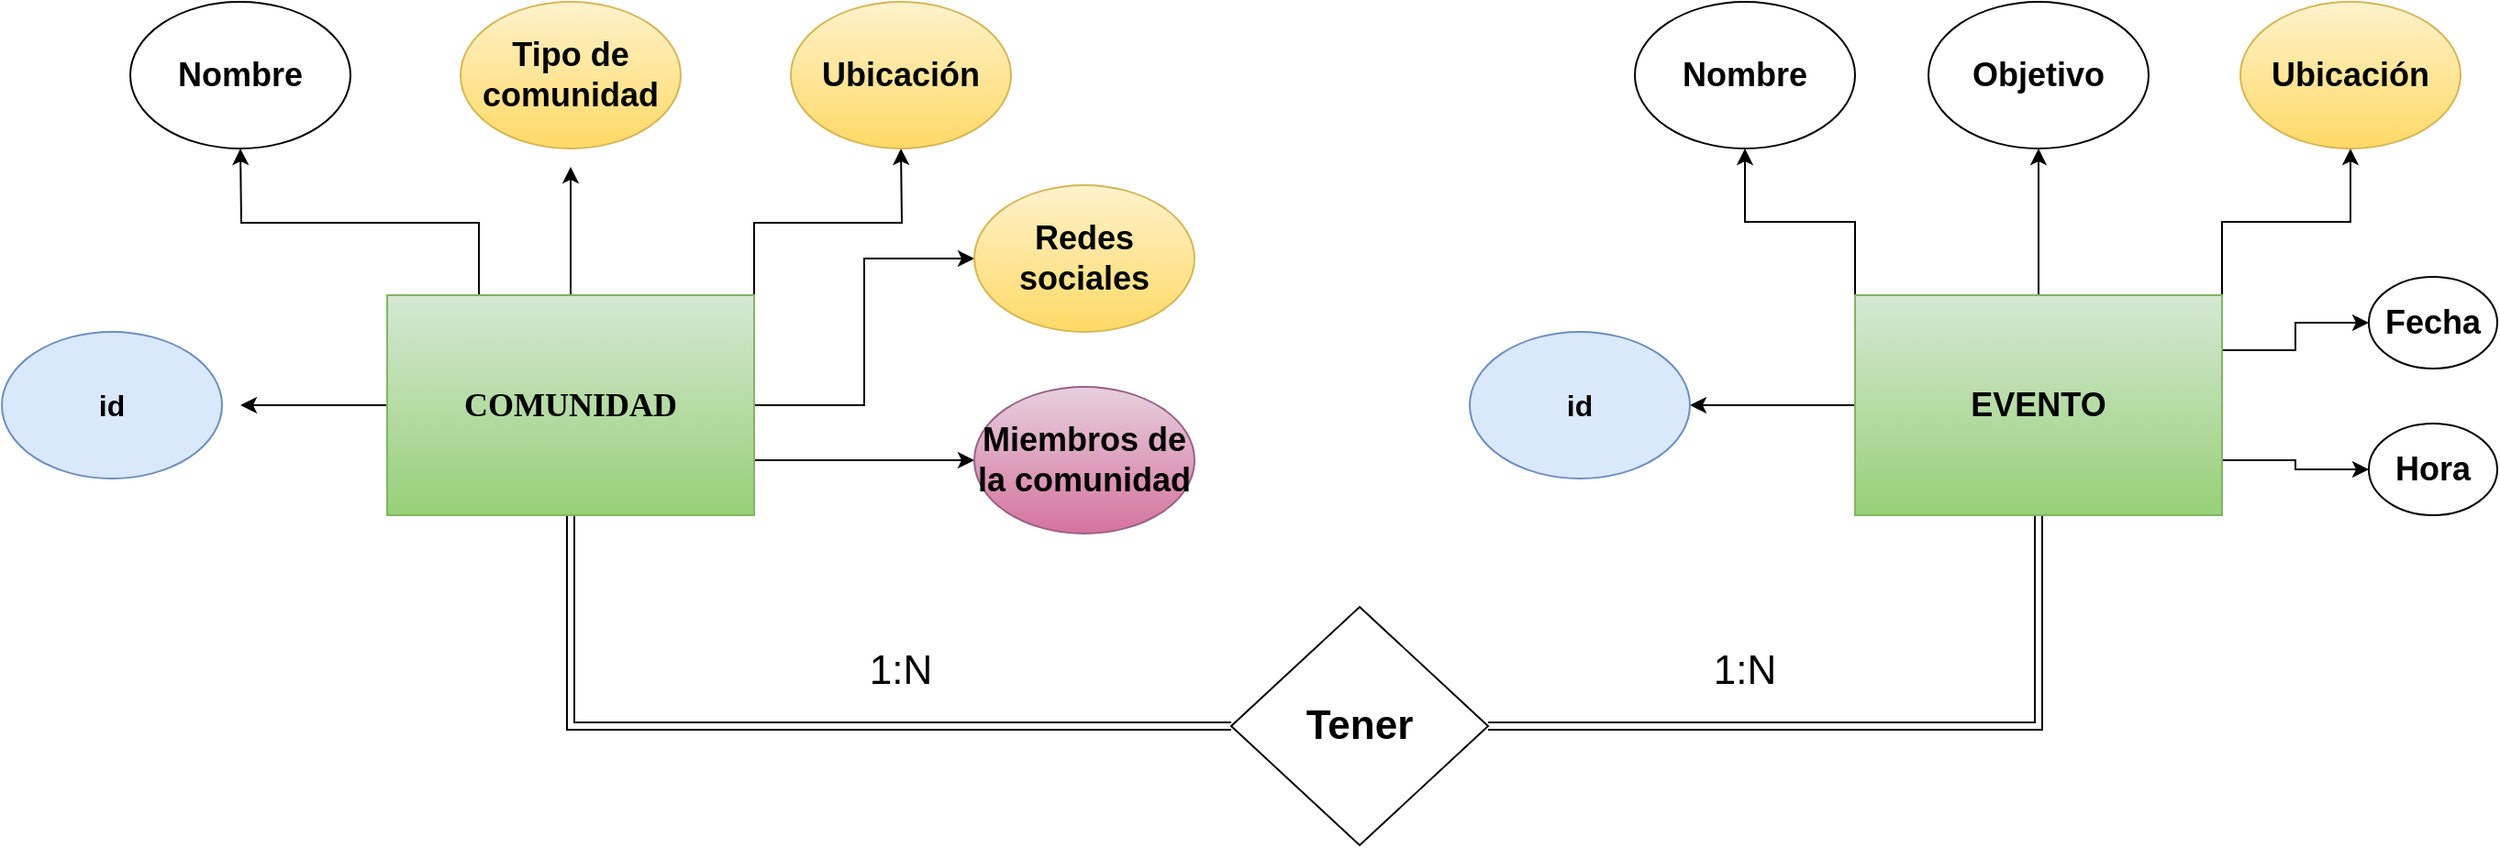 <mxfile version="17.1.2" type="github">
  <diagram id="3hMR1kG2Y_cvBGAczelS" name="Page-1">
    <mxGraphModel dx="1518" dy="1188" grid="1" gridSize="10" guides="1" tooltips="1" connect="1" arrows="1" fold="1" page="1" pageScale="1" pageWidth="1600" pageHeight="900" math="0" shadow="0">
      <root>
        <mxCell id="0" />
        <mxCell id="1" parent="0" />
        <mxCell id="z6NroQp7eWn7uBLg_rGb-3" value="" style="edgeStyle=orthogonalEdgeStyle;rounded=0;orthogonalLoop=1;jettySize=auto;html=1;fontFamily=Verdana;fontSize=16;" edge="1" parent="1" source="z6NroQp7eWn7uBLg_rGb-1">
          <mxGeometry relative="1" as="geometry">
            <mxPoint x="160" y="260" as="targetPoint" />
          </mxGeometry>
        </mxCell>
        <mxCell id="z6NroQp7eWn7uBLg_rGb-5" style="edgeStyle=orthogonalEdgeStyle;rounded=0;orthogonalLoop=1;jettySize=auto;html=1;exitX=0.25;exitY=0;exitDx=0;exitDy=0;fontFamily=Helvetica;fontSize=18;" edge="1" parent="1" source="z6NroQp7eWn7uBLg_rGb-1">
          <mxGeometry relative="1" as="geometry">
            <mxPoint x="160" y="120" as="targetPoint" />
          </mxGeometry>
        </mxCell>
        <mxCell id="z6NroQp7eWn7uBLg_rGb-7" style="edgeStyle=orthogonalEdgeStyle;rounded=0;orthogonalLoop=1;jettySize=auto;html=1;exitX=0.5;exitY=0;exitDx=0;exitDy=0;fontFamily=Helvetica;fontSize=18;" edge="1" parent="1" source="z6NroQp7eWn7uBLg_rGb-1">
          <mxGeometry relative="1" as="geometry">
            <mxPoint x="340" y="130" as="targetPoint" />
          </mxGeometry>
        </mxCell>
        <mxCell id="z6NroQp7eWn7uBLg_rGb-10" style="edgeStyle=orthogonalEdgeStyle;rounded=0;orthogonalLoop=1;jettySize=auto;html=1;exitX=1;exitY=0;exitDx=0;exitDy=0;fontFamily=Helvetica;fontSize=18;" edge="1" parent="1" source="z6NroQp7eWn7uBLg_rGb-1">
          <mxGeometry relative="1" as="geometry">
            <mxPoint x="520" y="120" as="targetPoint" />
          </mxGeometry>
        </mxCell>
        <mxCell id="z6NroQp7eWn7uBLg_rGb-12" style="edgeStyle=orthogonalEdgeStyle;rounded=0;orthogonalLoop=1;jettySize=auto;html=1;exitX=1;exitY=0.5;exitDx=0;exitDy=0;fontFamily=Helvetica;fontSize=18;" edge="1" parent="1" source="z6NroQp7eWn7uBLg_rGb-1" target="z6NroQp7eWn7uBLg_rGb-13">
          <mxGeometry relative="1" as="geometry">
            <mxPoint x="640" y="260" as="targetPoint" />
          </mxGeometry>
        </mxCell>
        <mxCell id="z6NroQp7eWn7uBLg_rGb-14" style="edgeStyle=orthogonalEdgeStyle;rounded=0;orthogonalLoop=1;jettySize=auto;html=1;exitX=1;exitY=0.75;exitDx=0;exitDy=0;fontFamily=Helvetica;fontSize=18;" edge="1" parent="1" source="z6NroQp7eWn7uBLg_rGb-1" target="z6NroQp7eWn7uBLg_rGb-15">
          <mxGeometry relative="1" as="geometry">
            <mxPoint x="340" y="400" as="targetPoint" />
          </mxGeometry>
        </mxCell>
        <mxCell id="z6NroQp7eWn7uBLg_rGb-35" style="edgeStyle=orthogonalEdgeStyle;rounded=0;orthogonalLoop=1;jettySize=auto;html=1;exitX=0.5;exitY=1;exitDx=0;exitDy=0;entryX=0;entryY=0.5;entryDx=0;entryDy=0;fontFamily=Helvetica;fontSize=22;shape=link;" edge="1" parent="1" source="z6NroQp7eWn7uBLg_rGb-1" target="z6NroQp7eWn7uBLg_rGb-34">
          <mxGeometry relative="1" as="geometry" />
        </mxCell>
        <mxCell id="z6NroQp7eWn7uBLg_rGb-1" value="&lt;h3 style=&quot;font-size: 18px&quot;&gt;&lt;font style=&quot;font-size: 18px&quot; face=&quot;Verdana&quot;&gt;COMUNIDAD&lt;/font&gt;&lt;br&gt;&lt;/h3&gt;" style="rounded=0;whiteSpace=wrap;html=1;fillColor=#d5e8d4;strokeColor=#82b366;gradientColor=#97d077;" vertex="1" parent="1">
          <mxGeometry x="240" y="200" width="200" height="120" as="geometry" />
        </mxCell>
        <mxCell id="z6NroQp7eWn7uBLg_rGb-4" value="id" style="ellipse;whiteSpace=wrap;fontFamily=Helvetica;fontSize=16;fontStyle=1;fillColor=#dae8fc;strokeColor=#6c8ebf;" vertex="1" parent="1">
          <mxGeometry x="30" y="220" width="120" height="80" as="geometry" />
        </mxCell>
        <mxCell id="z6NroQp7eWn7uBLg_rGb-6" value="&lt;b&gt;Nombre&lt;/b&gt;" style="ellipse;whiteSpace=wrap;html=1;fontFamily=Helvetica;fontSize=18;" vertex="1" parent="1">
          <mxGeometry x="100" y="40" width="120" height="80" as="geometry" />
        </mxCell>
        <mxCell id="z6NroQp7eWn7uBLg_rGb-9" value="&lt;b&gt;Tipo de comunidad&lt;/b&gt;" style="ellipse;whiteSpace=wrap;html=1;fontFamily=Helvetica;fontSize=18;fillColor=#fff2cc;strokeColor=#d6b656;gradientColor=#ffd966;" vertex="1" parent="1">
          <mxGeometry x="280" y="40" width="120" height="80" as="geometry" />
        </mxCell>
        <mxCell id="z6NroQp7eWn7uBLg_rGb-11" value="&lt;b&gt;Ubicación&lt;/b&gt;" style="ellipse;whiteSpace=wrap;html=1;fontFamily=Helvetica;fontSize=18;fillColor=#fff2cc;gradientColor=#ffd966;strokeColor=#d6b656;" vertex="1" parent="1">
          <mxGeometry x="460" y="40" width="120" height="80" as="geometry" />
        </mxCell>
        <mxCell id="z6NroQp7eWn7uBLg_rGb-13" value="&lt;b&gt;Redes sociales&lt;/b&gt;" style="ellipse;whiteSpace=wrap;html=1;fontFamily=Helvetica;fontSize=18;fillColor=#fff2cc;gradientColor=#ffd966;strokeColor=#d6b656;" vertex="1" parent="1">
          <mxGeometry x="560" y="140" width="120" height="80" as="geometry" />
        </mxCell>
        <mxCell id="z6NroQp7eWn7uBLg_rGb-15" value="&lt;b&gt;Miembros de la comunidad&lt;/b&gt;" style="ellipse;whiteSpace=wrap;html=1;fontFamily=Helvetica;fontSize=18;fillColor=#e6d0de;gradientColor=#d5739d;strokeColor=#996185;" vertex="1" parent="1">
          <mxGeometry x="560" y="250" width="120" height="80" as="geometry" />
        </mxCell>
        <mxCell id="z6NroQp7eWn7uBLg_rGb-20" style="edgeStyle=none;rounded=0;orthogonalLoop=1;jettySize=auto;html=1;exitX=0;exitY=0.5;exitDx=0;exitDy=0;entryX=1;entryY=0.5;entryDx=0;entryDy=0;fontFamily=Helvetica;fontSize=18;" edge="1" parent="1" source="z6NroQp7eWn7uBLg_rGb-18" target="z6NroQp7eWn7uBLg_rGb-19">
          <mxGeometry relative="1" as="geometry" />
        </mxCell>
        <mxCell id="z6NroQp7eWn7uBLg_rGb-22" style="edgeStyle=orthogonalEdgeStyle;rounded=0;orthogonalLoop=1;jettySize=auto;html=1;exitX=0;exitY=0;exitDx=0;exitDy=0;entryX=0.5;entryY=1;entryDx=0;entryDy=0;fontFamily=Helvetica;fontSize=18;" edge="1" parent="1" source="z6NroQp7eWn7uBLg_rGb-18" target="z6NroQp7eWn7uBLg_rGb-21">
          <mxGeometry relative="1" as="geometry" />
        </mxCell>
        <mxCell id="z6NroQp7eWn7uBLg_rGb-26" style="edgeStyle=orthogonalEdgeStyle;rounded=0;orthogonalLoop=1;jettySize=auto;html=1;exitX=0.5;exitY=0;exitDx=0;exitDy=0;entryX=0.5;entryY=1;entryDx=0;entryDy=0;fontFamily=Helvetica;fontSize=18;" edge="1" parent="1" source="z6NroQp7eWn7uBLg_rGb-18" target="z6NroQp7eWn7uBLg_rGb-23">
          <mxGeometry relative="1" as="geometry" />
        </mxCell>
        <mxCell id="z6NroQp7eWn7uBLg_rGb-28" style="edgeStyle=orthogonalEdgeStyle;rounded=0;orthogonalLoop=1;jettySize=auto;html=1;exitX=1;exitY=0;exitDx=0;exitDy=0;entryX=0.5;entryY=1;entryDx=0;entryDy=0;fontFamily=Helvetica;fontSize=18;" edge="1" parent="1" source="z6NroQp7eWn7uBLg_rGb-18" target="z6NroQp7eWn7uBLg_rGb-27">
          <mxGeometry relative="1" as="geometry" />
        </mxCell>
        <mxCell id="z6NroQp7eWn7uBLg_rGb-31" style="edgeStyle=orthogonalEdgeStyle;rounded=0;orthogonalLoop=1;jettySize=auto;html=1;exitX=1;exitY=0.25;exitDx=0;exitDy=0;entryX=0;entryY=0.5;entryDx=0;entryDy=0;fontFamily=Helvetica;fontSize=18;" edge="1" parent="1" source="z6NroQp7eWn7uBLg_rGb-18" target="z6NroQp7eWn7uBLg_rGb-29">
          <mxGeometry relative="1" as="geometry" />
        </mxCell>
        <mxCell id="z6NroQp7eWn7uBLg_rGb-32" style="edgeStyle=orthogonalEdgeStyle;rounded=0;orthogonalLoop=1;jettySize=auto;html=1;exitX=1;exitY=0.75;exitDx=0;exitDy=0;entryX=0;entryY=0.5;entryDx=0;entryDy=0;fontFamily=Helvetica;fontSize=18;" edge="1" parent="1" source="z6NroQp7eWn7uBLg_rGb-18" target="z6NroQp7eWn7uBLg_rGb-30">
          <mxGeometry relative="1" as="geometry" />
        </mxCell>
        <mxCell id="z6NroQp7eWn7uBLg_rGb-36" style="edgeStyle=orthogonalEdgeStyle;rounded=0;orthogonalLoop=1;jettySize=auto;html=1;exitX=0.5;exitY=1;exitDx=0;exitDy=0;entryX=1;entryY=0.5;entryDx=0;entryDy=0;fontFamily=Helvetica;fontSize=22;shape=link;" edge="1" parent="1" source="z6NroQp7eWn7uBLg_rGb-18" target="z6NroQp7eWn7uBLg_rGb-34">
          <mxGeometry relative="1" as="geometry" />
        </mxCell>
        <mxCell id="z6NroQp7eWn7uBLg_rGb-18" value="&lt;h3 style=&quot;font-size: 18px&quot;&gt;EVENTO&lt;br&gt;&lt;/h3&gt;" style="rounded=0;whiteSpace=wrap;html=1;fillColor=#d5e8d4;strokeColor=#82b366;gradientColor=#97d077;" vertex="1" parent="1">
          <mxGeometry x="1040" y="200" width="200" height="120" as="geometry" />
        </mxCell>
        <mxCell id="z6NroQp7eWn7uBLg_rGb-19" value="id" style="ellipse;whiteSpace=wrap;fontFamily=Helvetica;fontSize=16;fontStyle=1;fillColor=#dae8fc;strokeColor=#6c8ebf;" vertex="1" parent="1">
          <mxGeometry x="830" y="220" width="120" height="80" as="geometry" />
        </mxCell>
        <mxCell id="z6NroQp7eWn7uBLg_rGb-21" value="&lt;b&gt;Nombre&lt;/b&gt;" style="ellipse;whiteSpace=wrap;html=1;fontFamily=Helvetica;fontSize=18;" vertex="1" parent="1">
          <mxGeometry x="920" y="40" width="120" height="80" as="geometry" />
        </mxCell>
        <mxCell id="z6NroQp7eWn7uBLg_rGb-23" value="&lt;b&gt;Objetivo&lt;/b&gt;" style="ellipse;whiteSpace=wrap;html=1;fontFamily=Helvetica;fontSize=18;" vertex="1" parent="1">
          <mxGeometry x="1080" y="40" width="120" height="80" as="geometry" />
        </mxCell>
        <mxCell id="z6NroQp7eWn7uBLg_rGb-27" value="&lt;b&gt;Ubicación&lt;/b&gt;" style="ellipse;whiteSpace=wrap;html=1;fontFamily=Helvetica;fontSize=18;fillColor=#fff2cc;gradientColor=#ffd966;strokeColor=#d6b656;" vertex="1" parent="1">
          <mxGeometry x="1250" y="40" width="120" height="80" as="geometry" />
        </mxCell>
        <mxCell id="z6NroQp7eWn7uBLg_rGb-29" value="&lt;b&gt;Fecha&lt;/b&gt;" style="ellipse;whiteSpace=wrap;html=1;fontFamily=Helvetica;fontSize=18;" vertex="1" parent="1">
          <mxGeometry x="1320" y="190" width="70" height="50" as="geometry" />
        </mxCell>
        <mxCell id="z6NroQp7eWn7uBLg_rGb-30" value="&lt;b&gt;Hora&lt;/b&gt;" style="ellipse;whiteSpace=wrap;html=1;fontFamily=Helvetica;fontSize=18;" vertex="1" parent="1">
          <mxGeometry x="1320" y="270" width="70" height="50" as="geometry" />
        </mxCell>
        <mxCell id="z6NroQp7eWn7uBLg_rGb-34" value="&lt;font style=&quot;font-size: 22px&quot;&gt;&lt;b&gt;Tener&lt;/b&gt;&lt;/font&gt;" style="rhombus;whiteSpace=wrap;html=1;fontFamily=Helvetica;fontSize=18;" vertex="1" parent="1">
          <mxGeometry x="700" y="370" width="140" height="130" as="geometry" />
        </mxCell>
        <mxCell id="z6NroQp7eWn7uBLg_rGb-37" value="1:N" style="text;html=1;strokeColor=none;fillColor=none;align=center;verticalAlign=middle;whiteSpace=wrap;rounded=0;fontFamily=Helvetica;fontSize=22;" vertex="1" parent="1">
          <mxGeometry x="490" y="390" width="60" height="30" as="geometry" />
        </mxCell>
        <mxCell id="z6NroQp7eWn7uBLg_rGb-38" value="1:N" style="text;html=1;strokeColor=none;fillColor=none;align=center;verticalAlign=middle;whiteSpace=wrap;rounded=0;fontFamily=Helvetica;fontSize=22;" vertex="1" parent="1">
          <mxGeometry x="950" y="390" width="60" height="30" as="geometry" />
        </mxCell>
      </root>
    </mxGraphModel>
  </diagram>
</mxfile>

